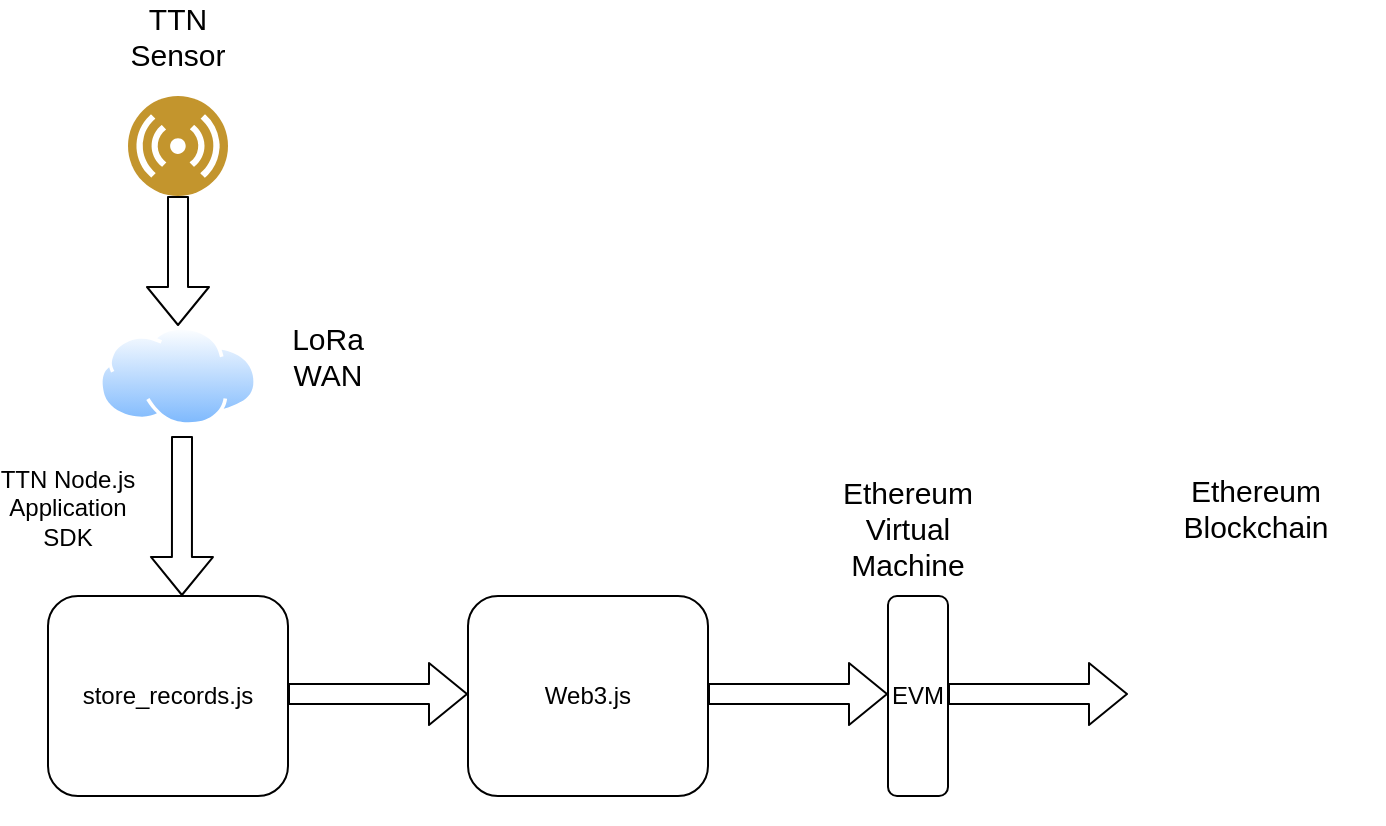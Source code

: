 <mxfile version="12.2.4" type="device" pages="1"><diagram id="_NE7UQ4QOj5R14uCq4kA" name="Page-1"><mxGraphModel dx="786" dy="479" grid="1" gridSize="10" guides="1" tooltips="1" connect="1" arrows="1" fold="1" page="1" pageScale="1" pageWidth="827" pageHeight="1169" math="0" shadow="0"><root><mxCell id="0"/><mxCell id="1" parent="0"/><mxCell id="SmVLr--b09ZpRO7YRdOo-1" value="store_records.js" style="rounded=1;whiteSpace=wrap;html=1;" parent="1" vertex="1"><mxGeometry x="50" y="460" width="120" height="100" as="geometry"/></mxCell><mxCell id="SmVLr--b09ZpRO7YRdOo-2" value="Web3.js" style="rounded=1;whiteSpace=wrap;html=1;" parent="1" vertex="1"><mxGeometry x="260" y="460" width="120" height="100" as="geometry"/></mxCell><mxCell id="SmVLr--b09ZpRO7YRdOo-3" value="EVM" style="rounded=1;whiteSpace=wrap;html=1;" parent="1" vertex="1"><mxGeometry x="470" y="460" width="30" height="100" as="geometry"/></mxCell><mxCell id="SmVLr--b09ZpRO7YRdOo-4" value="" style="shape=image;html=1;verticalAlign=top;verticalLabelPosition=bottom;labelBackgroundColor=#ffffff;imageAspect=0;aspect=fixed;image=https://cdn4.iconfinder.com/data/icons/cryptocoins/227/ETH-alt-128.png" parent="1" vertex="1"><mxGeometry x="590" y="446" width="128" height="128" as="geometry"/></mxCell><mxCell id="SmVLr--b09ZpRO7YRdOo-5" value="" style="shape=flexArrow;endArrow=classic;html=1;exitX=1;exitY=0.5;exitDx=0;exitDy=0;entryX=0;entryY=0.5;entryDx=0;entryDy=0;" parent="1" edge="1"><mxGeometry width="50" height="50" relative="1" as="geometry"><mxPoint x="380" y="509" as="sourcePoint"/><mxPoint x="470" y="509" as="targetPoint"/></mxGeometry></mxCell><mxCell id="SmVLr--b09ZpRO7YRdOo-6" value="" style="shape=flexArrow;endArrow=classic;html=1;exitX=1;exitY=0.5;exitDx=0;exitDy=0;entryX=0;entryY=0.5;entryDx=0;entryDy=0;" parent="1" edge="1"><mxGeometry width="50" height="50" relative="1" as="geometry"><mxPoint x="500" y="509" as="sourcePoint"/><mxPoint x="590" y="509" as="targetPoint"/></mxGeometry></mxCell><mxCell id="SmVLr--b09ZpRO7YRdOo-7" value="" style="shape=flexArrow;endArrow=classic;html=1;exitX=1;exitY=0.5;exitDx=0;exitDy=0;entryX=0;entryY=0.5;entryDx=0;entryDy=0;" parent="1" edge="1"><mxGeometry width="50" height="50" relative="1" as="geometry"><mxPoint x="170" y="509" as="sourcePoint"/><mxPoint x="260" y="509" as="targetPoint"/></mxGeometry></mxCell><mxCell id="SmVLr--b09ZpRO7YRdOo-10" value="Ethereum Virtual Machine" style="text;html=1;strokeColor=none;fillColor=none;align=center;verticalAlign=middle;whiteSpace=wrap;rounded=0;fontSize=15;" parent="1" vertex="1"><mxGeometry x="460" y="416" width="40" height="20" as="geometry"/></mxCell><mxCell id="SmVLr--b09ZpRO7YRdOo-11" value="Ethereum Blockchain" style="text;html=1;strokeColor=none;fillColor=none;align=center;verticalAlign=middle;whiteSpace=wrap;rounded=0;fontSize=15;" parent="1" vertex="1"><mxGeometry x="634" y="406" width="40" height="20" as="geometry"/></mxCell><mxCell id="SmVLr--b09ZpRO7YRdOo-12" value="" style="aspect=fixed;perimeter=ellipsePerimeter;html=1;align=center;shadow=0;dashed=0;fontColor=#4277BB;labelBackgroundColor=#ffffff;fontSize=12;spacingTop=3;image;image=img/lib/ibm/users/sensor.svg;" parent="1" vertex="1"><mxGeometry x="90" y="210" width="50" height="50" as="geometry"/></mxCell><mxCell id="SmVLr--b09ZpRO7YRdOo-15" value="TTN Sensor" style="text;html=1;strokeColor=none;fillColor=none;align=center;verticalAlign=middle;whiteSpace=wrap;rounded=0;fontSize=15;" parent="1" vertex="1"><mxGeometry x="95" y="170" width="40" height="20" as="geometry"/></mxCell><mxCell id="SmVLr--b09ZpRO7YRdOo-17" value="" style="aspect=fixed;perimeter=ellipsePerimeter;html=1;align=center;shadow=0;dashed=0;spacingTop=3;image;image=img/lib/active_directory/internet_cloud.svg;" parent="1" vertex="1"><mxGeometry x="75.5" y="325" width="79" height="50" as="geometry"/></mxCell><mxCell id="SmVLr--b09ZpRO7YRdOo-18" value="LoRa WAN" style="text;html=1;strokeColor=none;fillColor=none;align=center;verticalAlign=middle;whiteSpace=wrap;rounded=0;fontSize=15;" parent="1" vertex="1"><mxGeometry x="170" y="330" width="40" height="20" as="geometry"/></mxCell><mxCell id="SmVLr--b09ZpRO7YRdOo-20" value="" style="shape=flexArrow;endArrow=classic;html=1;exitX=0.5;exitY=1;exitDx=0;exitDy=0;" parent="1" source="SmVLr--b09ZpRO7YRdOo-12" target="SmVLr--b09ZpRO7YRdOo-17" edge="1"><mxGeometry width="50" height="50" relative="1" as="geometry"><mxPoint x="95" y="270" as="sourcePoint"/><mxPoint x="185" y="270" as="targetPoint"/></mxGeometry></mxCell><mxCell id="SmVLr--b09ZpRO7YRdOo-21" value="" style="shape=flexArrow;endArrow=classic;html=1;entryX=0.558;entryY=0;entryDx=0;entryDy=0;entryPerimeter=0;" parent="1" target="SmVLr--b09ZpRO7YRdOo-1" edge="1"><mxGeometry width="50" height="50" relative="1" as="geometry"><mxPoint x="117" y="380" as="sourcePoint"/><mxPoint x="115" y="410" as="targetPoint"/></mxGeometry></mxCell><mxCell id="SmVLr--b09ZpRO7YRdOo-22" value="TTN&amp;nbsp;Node.js Application SDK" style="text;html=1;strokeColor=none;fillColor=none;align=center;verticalAlign=middle;whiteSpace=wrap;rounded=0;fontSize=12;" parent="1" vertex="1"><mxGeometry x="40" y="406" width="40" height="20" as="geometry"/></mxCell></root></mxGraphModel></diagram></mxfile>